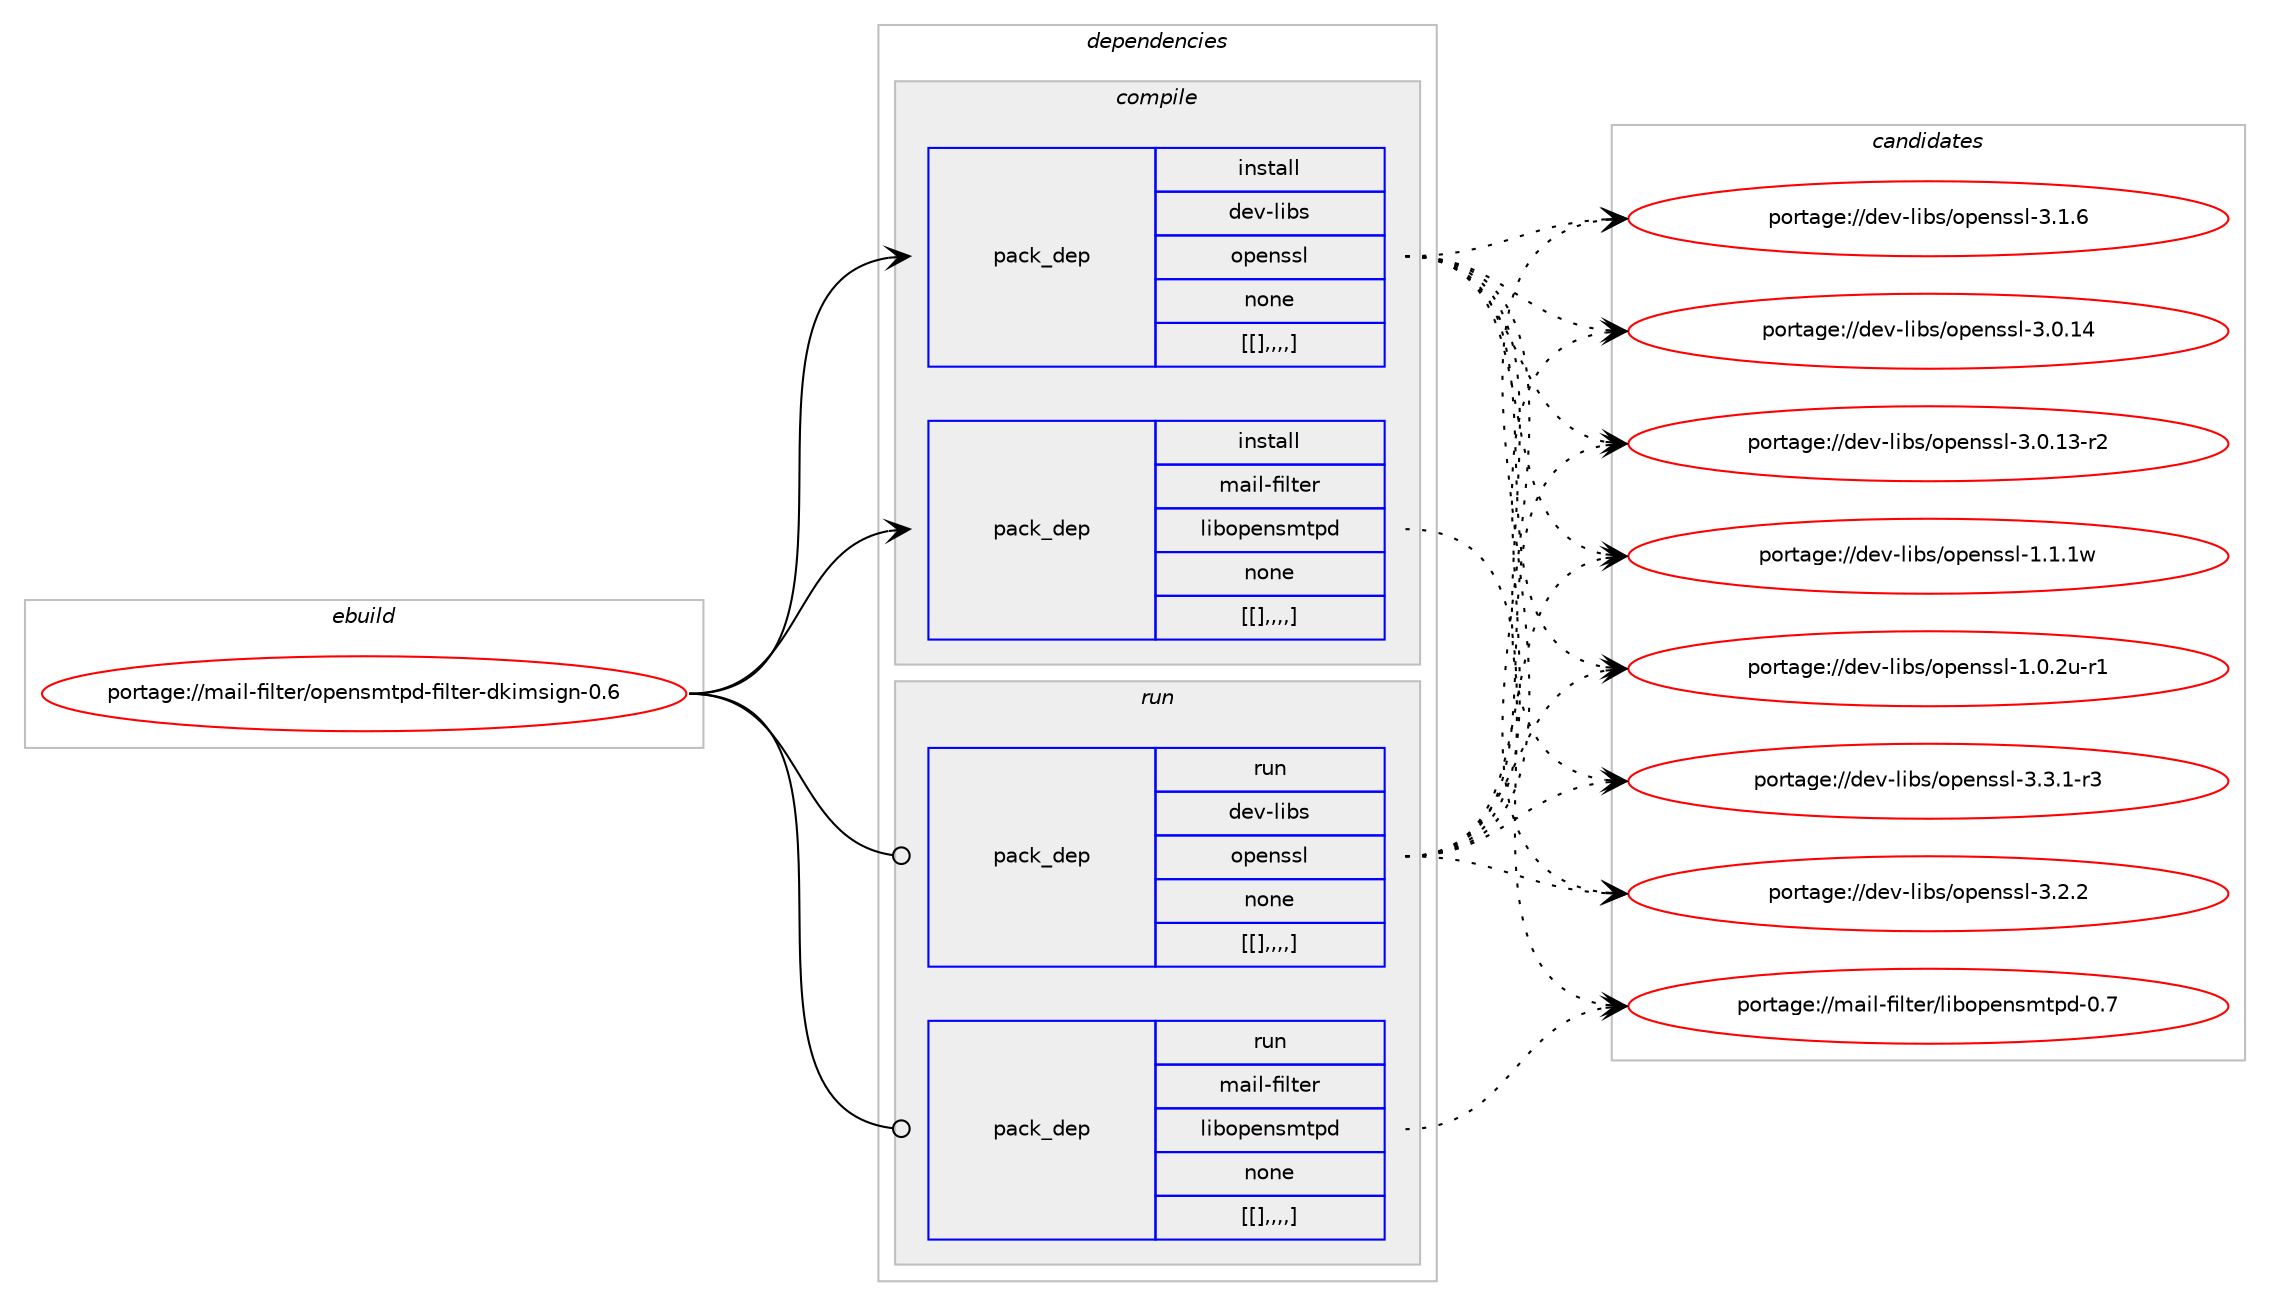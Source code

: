 digraph prolog {

# *************
# Graph options
# *************

newrank=true;
concentrate=true;
compound=true;
graph [rankdir=LR,fontname=Helvetica,fontsize=10,ranksep=1.5];#, ranksep=2.5, nodesep=0.2];
edge  [arrowhead=vee];
node  [fontname=Helvetica,fontsize=10];

# **********
# The ebuild
# **********

subgraph cluster_leftcol {
color=gray;
label=<<i>ebuild</i>>;
id [label="portage://mail-filter/opensmtpd-filter-dkimsign-0.6", color=red, width=4, href="../mail-filter/opensmtpd-filter-dkimsign-0.6.svg"];
}

# ****************
# The dependencies
# ****************

subgraph cluster_midcol {
color=gray;
label=<<i>dependencies</i>>;
subgraph cluster_compile {
fillcolor="#eeeeee";
style=filled;
label=<<i>compile</i>>;
subgraph pack217520 {
dependency292757 [label=<<TABLE BORDER="0" CELLBORDER="1" CELLSPACING="0" CELLPADDING="4" WIDTH="220"><TR><TD ROWSPAN="6" CELLPADDING="30">pack_dep</TD></TR><TR><TD WIDTH="110">install</TD></TR><TR><TD>dev-libs</TD></TR><TR><TD>openssl</TD></TR><TR><TD>none</TD></TR><TR><TD>[[],,,,]</TD></TR></TABLE>>, shape=none, color=blue];
}
id:e -> dependency292757:w [weight=20,style="solid",arrowhead="vee"];
subgraph pack217521 {
dependency292758 [label=<<TABLE BORDER="0" CELLBORDER="1" CELLSPACING="0" CELLPADDING="4" WIDTH="220"><TR><TD ROWSPAN="6" CELLPADDING="30">pack_dep</TD></TR><TR><TD WIDTH="110">install</TD></TR><TR><TD>mail-filter</TD></TR><TR><TD>libopensmtpd</TD></TR><TR><TD>none</TD></TR><TR><TD>[[],,,,]</TD></TR></TABLE>>, shape=none, color=blue];
}
id:e -> dependency292758:w [weight=20,style="solid",arrowhead="vee"];
}
subgraph cluster_compileandrun {
fillcolor="#eeeeee";
style=filled;
label=<<i>compile and run</i>>;
}
subgraph cluster_run {
fillcolor="#eeeeee";
style=filled;
label=<<i>run</i>>;
subgraph pack217522 {
dependency292759 [label=<<TABLE BORDER="0" CELLBORDER="1" CELLSPACING="0" CELLPADDING="4" WIDTH="220"><TR><TD ROWSPAN="6" CELLPADDING="30">pack_dep</TD></TR><TR><TD WIDTH="110">run</TD></TR><TR><TD>dev-libs</TD></TR><TR><TD>openssl</TD></TR><TR><TD>none</TD></TR><TR><TD>[[],,,,]</TD></TR></TABLE>>, shape=none, color=blue];
}
id:e -> dependency292759:w [weight=20,style="solid",arrowhead="odot"];
subgraph pack217523 {
dependency292760 [label=<<TABLE BORDER="0" CELLBORDER="1" CELLSPACING="0" CELLPADDING="4" WIDTH="220"><TR><TD ROWSPAN="6" CELLPADDING="30">pack_dep</TD></TR><TR><TD WIDTH="110">run</TD></TR><TR><TD>mail-filter</TD></TR><TR><TD>libopensmtpd</TD></TR><TR><TD>none</TD></TR><TR><TD>[[],,,,]</TD></TR></TABLE>>, shape=none, color=blue];
}
id:e -> dependency292760:w [weight=20,style="solid",arrowhead="odot"];
}
}

# **************
# The candidates
# **************

subgraph cluster_choices {
rank=same;
color=gray;
label=<<i>candidates</i>>;

subgraph choice217520 {
color=black;
nodesep=1;
choice1001011184510810598115471111121011101151151084551465146494511451 [label="portage://dev-libs/openssl-3.3.1-r3", color=red, width=4,href="../dev-libs/openssl-3.3.1-r3.svg"];
choice100101118451081059811547111112101110115115108455146504650 [label="portage://dev-libs/openssl-3.2.2", color=red, width=4,href="../dev-libs/openssl-3.2.2.svg"];
choice100101118451081059811547111112101110115115108455146494654 [label="portage://dev-libs/openssl-3.1.6", color=red, width=4,href="../dev-libs/openssl-3.1.6.svg"];
choice10010111845108105981154711111210111011511510845514648464952 [label="portage://dev-libs/openssl-3.0.14", color=red, width=4,href="../dev-libs/openssl-3.0.14.svg"];
choice100101118451081059811547111112101110115115108455146484649514511450 [label="portage://dev-libs/openssl-3.0.13-r2", color=red, width=4,href="../dev-libs/openssl-3.0.13-r2.svg"];
choice100101118451081059811547111112101110115115108454946494649119 [label="portage://dev-libs/openssl-1.1.1w", color=red, width=4,href="../dev-libs/openssl-1.1.1w.svg"];
choice1001011184510810598115471111121011101151151084549464846501174511449 [label="portage://dev-libs/openssl-1.0.2u-r1", color=red, width=4,href="../dev-libs/openssl-1.0.2u-r1.svg"];
dependency292757:e -> choice1001011184510810598115471111121011101151151084551465146494511451:w [style=dotted,weight="100"];
dependency292757:e -> choice100101118451081059811547111112101110115115108455146504650:w [style=dotted,weight="100"];
dependency292757:e -> choice100101118451081059811547111112101110115115108455146494654:w [style=dotted,weight="100"];
dependency292757:e -> choice10010111845108105981154711111210111011511510845514648464952:w [style=dotted,weight="100"];
dependency292757:e -> choice100101118451081059811547111112101110115115108455146484649514511450:w [style=dotted,weight="100"];
dependency292757:e -> choice100101118451081059811547111112101110115115108454946494649119:w [style=dotted,weight="100"];
dependency292757:e -> choice1001011184510810598115471111121011101151151084549464846501174511449:w [style=dotted,weight="100"];
}
subgraph choice217521 {
color=black;
nodesep=1;
choice1099710510845102105108116101114471081059811111210111011510911611210045484655 [label="portage://mail-filter/libopensmtpd-0.7", color=red, width=4,href="../mail-filter/libopensmtpd-0.7.svg"];
dependency292758:e -> choice1099710510845102105108116101114471081059811111210111011510911611210045484655:w [style=dotted,weight="100"];
}
subgraph choice217522 {
color=black;
nodesep=1;
choice1001011184510810598115471111121011101151151084551465146494511451 [label="portage://dev-libs/openssl-3.3.1-r3", color=red, width=4,href="../dev-libs/openssl-3.3.1-r3.svg"];
choice100101118451081059811547111112101110115115108455146504650 [label="portage://dev-libs/openssl-3.2.2", color=red, width=4,href="../dev-libs/openssl-3.2.2.svg"];
choice100101118451081059811547111112101110115115108455146494654 [label="portage://dev-libs/openssl-3.1.6", color=red, width=4,href="../dev-libs/openssl-3.1.6.svg"];
choice10010111845108105981154711111210111011511510845514648464952 [label="portage://dev-libs/openssl-3.0.14", color=red, width=4,href="../dev-libs/openssl-3.0.14.svg"];
choice100101118451081059811547111112101110115115108455146484649514511450 [label="portage://dev-libs/openssl-3.0.13-r2", color=red, width=4,href="../dev-libs/openssl-3.0.13-r2.svg"];
choice100101118451081059811547111112101110115115108454946494649119 [label="portage://dev-libs/openssl-1.1.1w", color=red, width=4,href="../dev-libs/openssl-1.1.1w.svg"];
choice1001011184510810598115471111121011101151151084549464846501174511449 [label="portage://dev-libs/openssl-1.0.2u-r1", color=red, width=4,href="../dev-libs/openssl-1.0.2u-r1.svg"];
dependency292759:e -> choice1001011184510810598115471111121011101151151084551465146494511451:w [style=dotted,weight="100"];
dependency292759:e -> choice100101118451081059811547111112101110115115108455146504650:w [style=dotted,weight="100"];
dependency292759:e -> choice100101118451081059811547111112101110115115108455146494654:w [style=dotted,weight="100"];
dependency292759:e -> choice10010111845108105981154711111210111011511510845514648464952:w [style=dotted,weight="100"];
dependency292759:e -> choice100101118451081059811547111112101110115115108455146484649514511450:w [style=dotted,weight="100"];
dependency292759:e -> choice100101118451081059811547111112101110115115108454946494649119:w [style=dotted,weight="100"];
dependency292759:e -> choice1001011184510810598115471111121011101151151084549464846501174511449:w [style=dotted,weight="100"];
}
subgraph choice217523 {
color=black;
nodesep=1;
choice1099710510845102105108116101114471081059811111210111011510911611210045484655 [label="portage://mail-filter/libopensmtpd-0.7", color=red, width=4,href="../mail-filter/libopensmtpd-0.7.svg"];
dependency292760:e -> choice1099710510845102105108116101114471081059811111210111011510911611210045484655:w [style=dotted,weight="100"];
}
}

}
